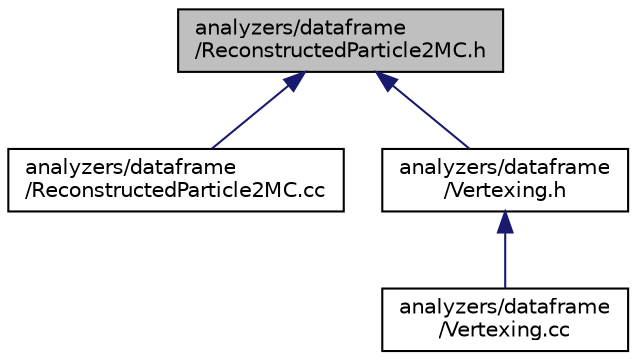 digraph "analyzers/dataframe/ReconstructedParticle2MC.h"
{
 // LATEX_PDF_SIZE
  edge [fontname="Helvetica",fontsize="10",labelfontname="Helvetica",labelfontsize="10"];
  node [fontname="Helvetica",fontsize="10",shape=record];
  Node1 [label="analyzers/dataframe\l/ReconstructedParticle2MC.h",height=0.2,width=0.4,color="black", fillcolor="grey75", style="filled", fontcolor="black",tooltip=" "];
  Node1 -> Node2 [dir="back",color="midnightblue",fontsize="10",style="solid",fontname="Helvetica"];
  Node2 [label="analyzers/dataframe\l/ReconstructedParticle2MC.cc",height=0.2,width=0.4,color="black", fillcolor="white", style="filled",URL="$_reconstructed_particle2_m_c_8cc.html",tooltip=" "];
  Node1 -> Node3 [dir="back",color="midnightblue",fontsize="10",style="solid",fontname="Helvetica"];
  Node3 [label="analyzers/dataframe\l/Vertexing.h",height=0.2,width=0.4,color="black", fillcolor="white", style="filled",URL="$_vertexing_8h.html",tooltip=" "];
  Node3 -> Node4 [dir="back",color="midnightblue",fontsize="10",style="solid",fontname="Helvetica"];
  Node4 [label="analyzers/dataframe\l/Vertexing.cc",height=0.2,width=0.4,color="black", fillcolor="white", style="filled",URL="$_vertexing_8cc.html",tooltip=" "];
}
